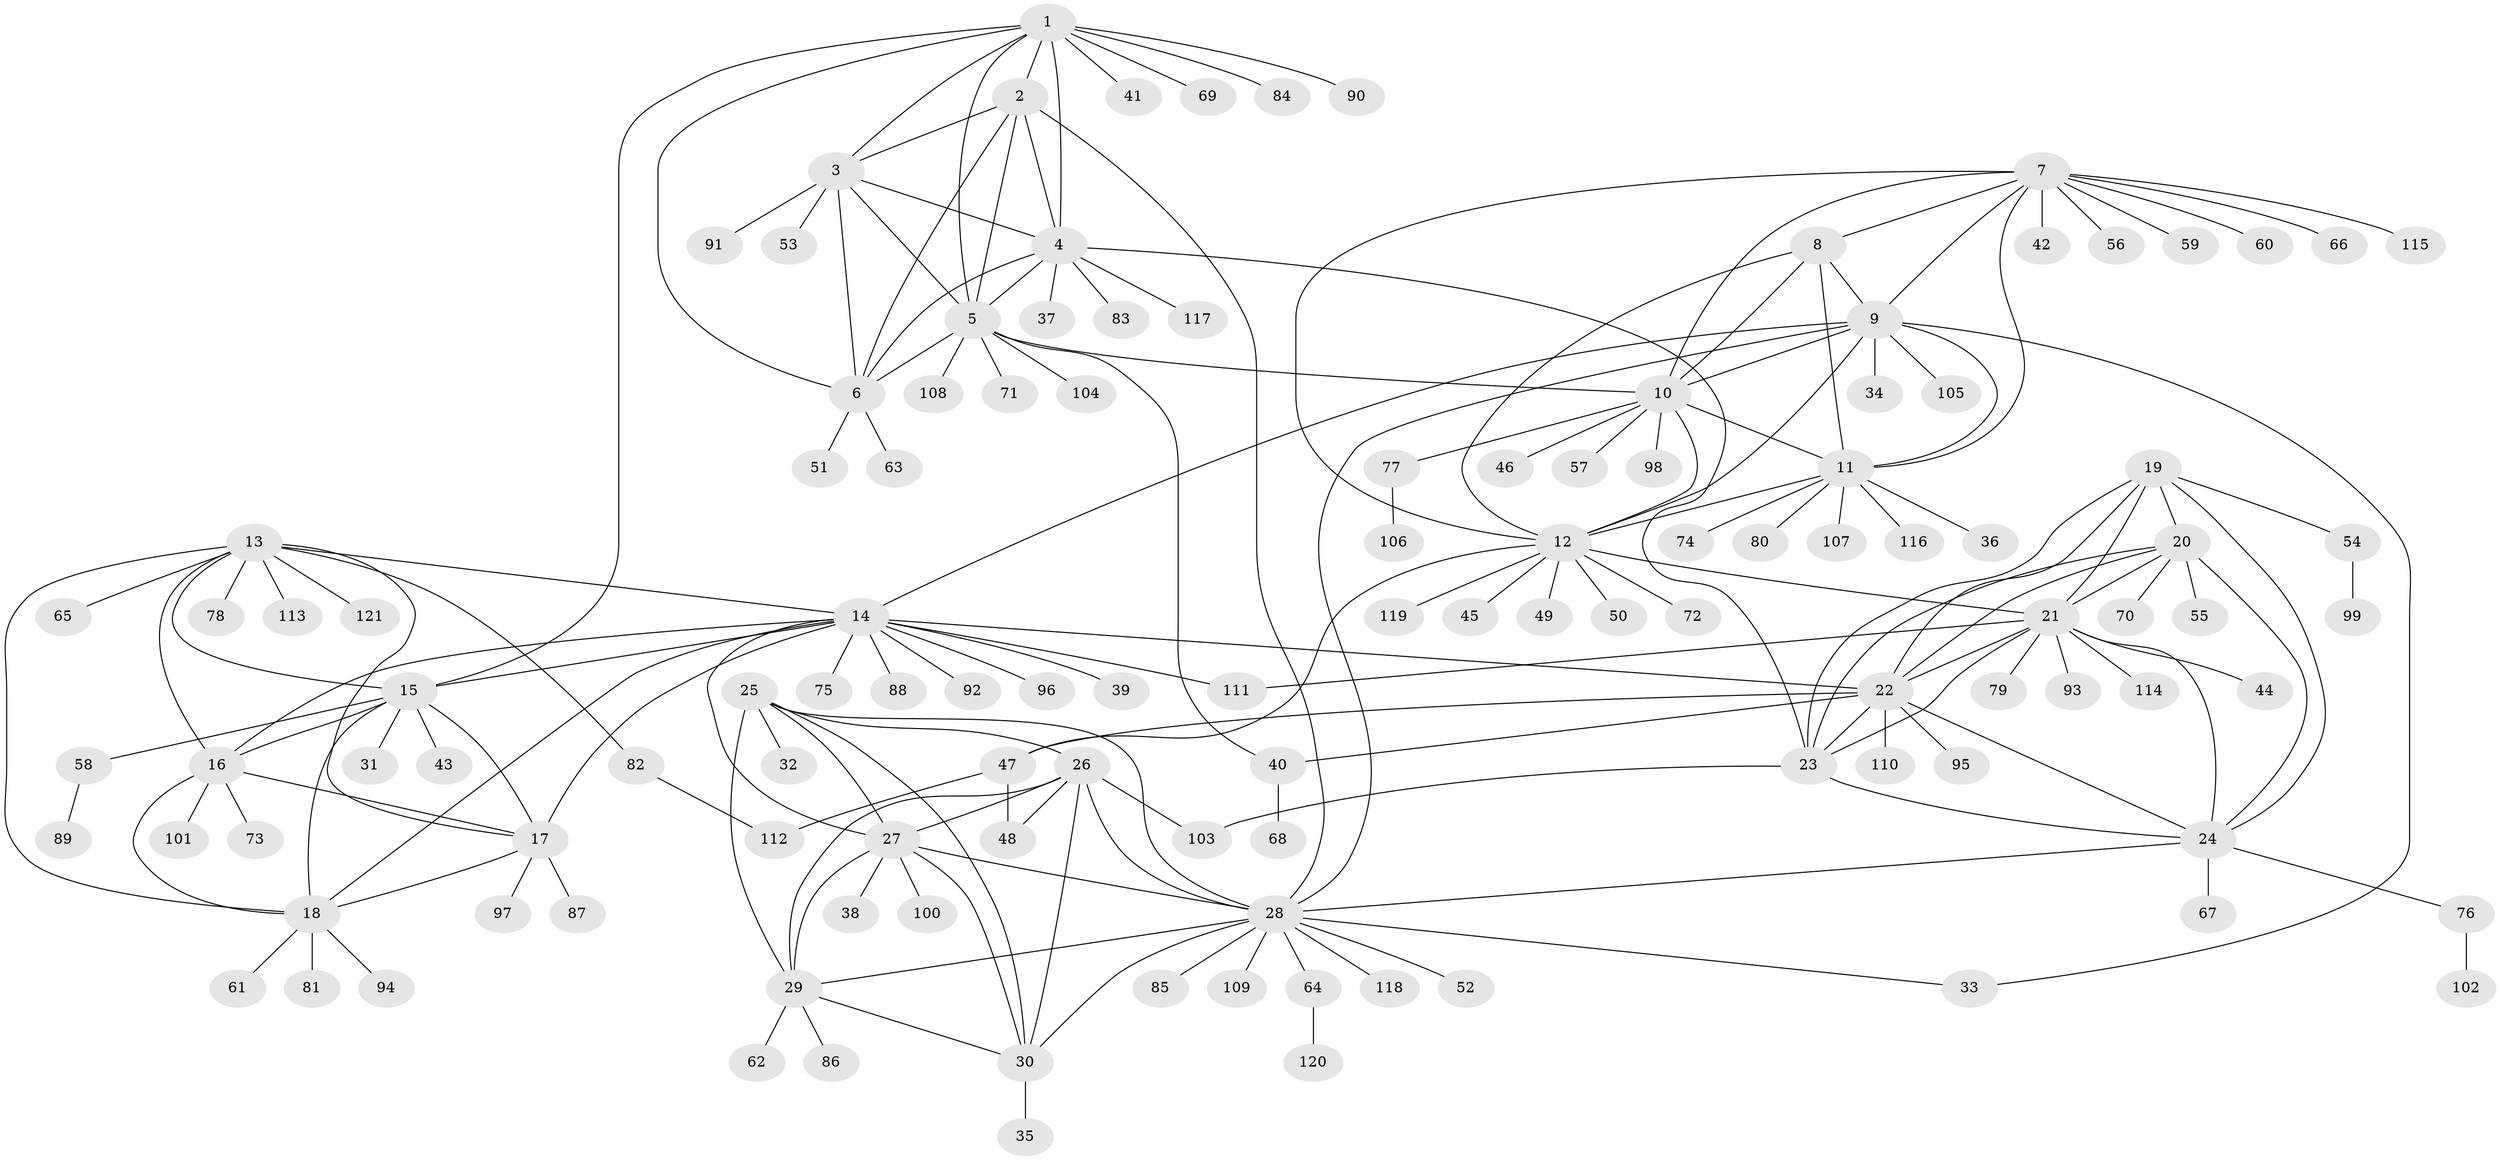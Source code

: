 // coarse degree distribution, {10: 0.04081632653061224, 5: 0.04081632653061224, 7: 0.04081632653061224, 16: 0.02040816326530612, 15: 0.01020408163265306, 4: 0.04081632653061224, 8: 0.01020408163265306, 6: 0.02040816326530612, 9: 0.01020408163265306, 13: 0.01020408163265306, 1: 0.6632653061224489, 2: 0.09183673469387756}
// Generated by graph-tools (version 1.1) at 2025/52/02/27/25 19:52:19]
// undirected, 121 vertices, 183 edges
graph export_dot {
graph [start="1"]
  node [color=gray90,style=filled];
  1;
  2;
  3;
  4;
  5;
  6;
  7;
  8;
  9;
  10;
  11;
  12;
  13;
  14;
  15;
  16;
  17;
  18;
  19;
  20;
  21;
  22;
  23;
  24;
  25;
  26;
  27;
  28;
  29;
  30;
  31;
  32;
  33;
  34;
  35;
  36;
  37;
  38;
  39;
  40;
  41;
  42;
  43;
  44;
  45;
  46;
  47;
  48;
  49;
  50;
  51;
  52;
  53;
  54;
  55;
  56;
  57;
  58;
  59;
  60;
  61;
  62;
  63;
  64;
  65;
  66;
  67;
  68;
  69;
  70;
  71;
  72;
  73;
  74;
  75;
  76;
  77;
  78;
  79;
  80;
  81;
  82;
  83;
  84;
  85;
  86;
  87;
  88;
  89;
  90;
  91;
  92;
  93;
  94;
  95;
  96;
  97;
  98;
  99;
  100;
  101;
  102;
  103;
  104;
  105;
  106;
  107;
  108;
  109;
  110;
  111;
  112;
  113;
  114;
  115;
  116;
  117;
  118;
  119;
  120;
  121;
  1 -- 2;
  1 -- 3;
  1 -- 4;
  1 -- 5;
  1 -- 6;
  1 -- 15;
  1 -- 41;
  1 -- 69;
  1 -- 84;
  1 -- 90;
  2 -- 3;
  2 -- 4;
  2 -- 5;
  2 -- 6;
  2 -- 28;
  3 -- 4;
  3 -- 5;
  3 -- 6;
  3 -- 53;
  3 -- 91;
  4 -- 5;
  4 -- 6;
  4 -- 23;
  4 -- 37;
  4 -- 83;
  4 -- 117;
  5 -- 6;
  5 -- 10;
  5 -- 40;
  5 -- 71;
  5 -- 104;
  5 -- 108;
  6 -- 51;
  6 -- 63;
  7 -- 8;
  7 -- 9;
  7 -- 10;
  7 -- 11;
  7 -- 12;
  7 -- 42;
  7 -- 56;
  7 -- 59;
  7 -- 60;
  7 -- 66;
  7 -- 115;
  8 -- 9;
  8 -- 10;
  8 -- 11;
  8 -- 12;
  9 -- 10;
  9 -- 11;
  9 -- 12;
  9 -- 14;
  9 -- 28;
  9 -- 33;
  9 -- 34;
  9 -- 105;
  10 -- 11;
  10 -- 12;
  10 -- 46;
  10 -- 57;
  10 -- 77;
  10 -- 98;
  11 -- 12;
  11 -- 36;
  11 -- 74;
  11 -- 80;
  11 -- 107;
  11 -- 116;
  12 -- 21;
  12 -- 45;
  12 -- 47;
  12 -- 49;
  12 -- 50;
  12 -- 72;
  12 -- 119;
  13 -- 14;
  13 -- 15;
  13 -- 16;
  13 -- 17;
  13 -- 18;
  13 -- 65;
  13 -- 78;
  13 -- 82;
  13 -- 113;
  13 -- 121;
  14 -- 15;
  14 -- 16;
  14 -- 17;
  14 -- 18;
  14 -- 22;
  14 -- 27;
  14 -- 39;
  14 -- 75;
  14 -- 88;
  14 -- 92;
  14 -- 96;
  14 -- 111;
  15 -- 16;
  15 -- 17;
  15 -- 18;
  15 -- 31;
  15 -- 43;
  15 -- 58;
  16 -- 17;
  16 -- 18;
  16 -- 73;
  16 -- 101;
  17 -- 18;
  17 -- 87;
  17 -- 97;
  18 -- 61;
  18 -- 81;
  18 -- 94;
  19 -- 20;
  19 -- 21;
  19 -- 22;
  19 -- 23;
  19 -- 24;
  19 -- 54;
  20 -- 21;
  20 -- 22;
  20 -- 23;
  20 -- 24;
  20 -- 55;
  20 -- 70;
  21 -- 22;
  21 -- 23;
  21 -- 24;
  21 -- 44;
  21 -- 79;
  21 -- 93;
  21 -- 111;
  21 -- 114;
  22 -- 23;
  22 -- 24;
  22 -- 40;
  22 -- 47;
  22 -- 95;
  22 -- 110;
  23 -- 24;
  23 -- 103;
  24 -- 28;
  24 -- 67;
  24 -- 76;
  25 -- 26;
  25 -- 27;
  25 -- 28;
  25 -- 29;
  25 -- 30;
  25 -- 32;
  26 -- 27;
  26 -- 28;
  26 -- 29;
  26 -- 30;
  26 -- 48;
  26 -- 103;
  27 -- 28;
  27 -- 29;
  27 -- 30;
  27 -- 38;
  27 -- 100;
  28 -- 29;
  28 -- 30;
  28 -- 33;
  28 -- 52;
  28 -- 64;
  28 -- 85;
  28 -- 109;
  28 -- 118;
  29 -- 30;
  29 -- 62;
  29 -- 86;
  30 -- 35;
  40 -- 68;
  47 -- 48;
  47 -- 112;
  54 -- 99;
  58 -- 89;
  64 -- 120;
  76 -- 102;
  77 -- 106;
  82 -- 112;
}
